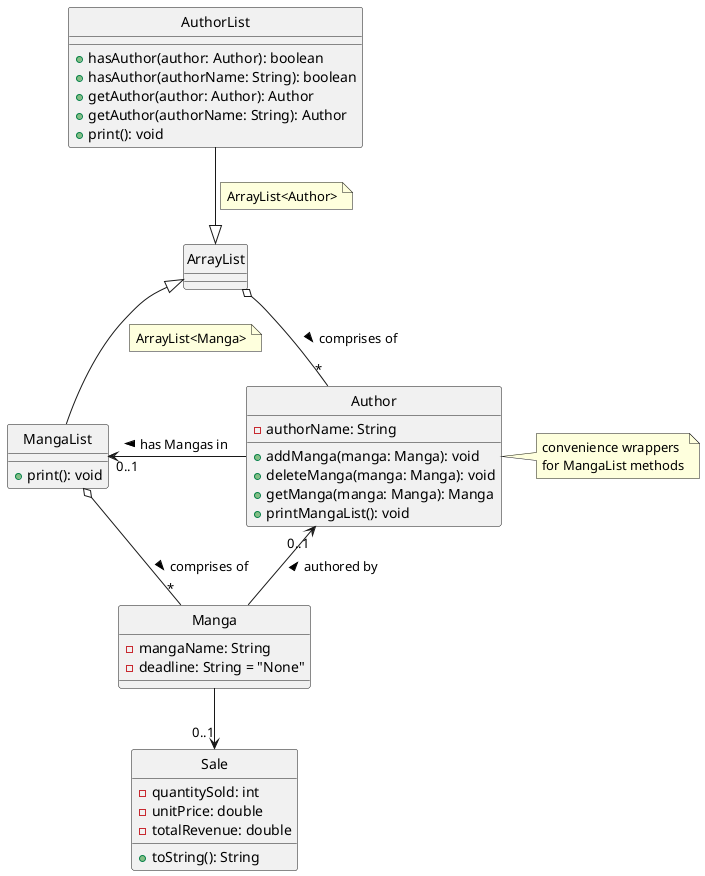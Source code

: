 @startuml
hide circle

class AuthorList {
    + hasAuthor(author: Author): boolean
    + hasAuthor(authorName: String): boolean
    + getAuthor(author: Author): Author
    + getAuthor(authorName: String): Author
    + print(): void
}

class ArrayList
ArrayList <|-up- AuthorList
note on link : ArrayList<Author>

class Author {
    - authorName: String
    + addManga(manga: Manga): void
    + deleteManga(manga: Manga): void
    + getManga(manga: Manga): Manga
    + printMangaList(): void
}
Author "*" -up-o ArrayList : < comprises of
note right of Author : convenience wrappers\nfor MangaList methods

class Manga {
    - mangaName: String
    - deadline: String = "None"
}
Author "0..1" <-- Manga : < authored by

class MangaList {
    + print(): void
}
ArrayList <|-down- MangaList
note on link : ArrayList<Manga>
Manga "*" -up-o MangaList : < comprises of
Author -left-> "0..1" MangaList : > has Mangas in

class Sale {
    - quantitySold: int
    - unitPrice: double
    - totalRevenue: double
    + toString(): String
}
Manga --> "0..1" Sale

@enduml